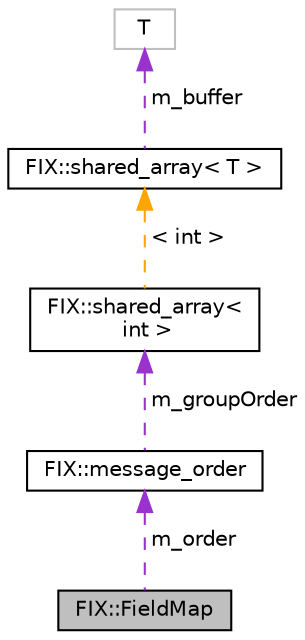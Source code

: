 digraph "FIX::FieldMap"
{
  edge [fontname="Helvetica",fontsize="10",labelfontname="Helvetica",labelfontsize="10"];
  node [fontname="Helvetica",fontsize="10",shape=record];
  Node5 [label="FIX::FieldMap",height=0.2,width=0.4,color="black", fillcolor="grey75", style="filled", fontcolor="black"];
  Node6 -> Node5 [dir="back",color="darkorchid3",fontsize="10",style="dashed",label=" m_order" ,fontname="Helvetica"];
  Node6 [label="FIX::message_order",height=0.2,width=0.4,color="black", fillcolor="white", style="filled",URL="$struct_f_i_x_1_1message__order.html",tooltip="Sorts fields in header, normal, or trailer order. "];
  Node7 -> Node6 [dir="back",color="darkorchid3",fontsize="10",style="dashed",label=" m_groupOrder" ,fontname="Helvetica"];
  Node7 [label="FIX::shared_array\<\l int \>",height=0.2,width=0.4,color="black", fillcolor="white", style="filled",URL="$class_f_i_x_1_1shared__array.html"];
  Node8 -> Node7 [dir="back",color="orange",fontsize="10",style="dashed",label=" \< int \>" ,fontname="Helvetica"];
  Node8 [label="FIX::shared_array\< T \>",height=0.2,width=0.4,color="black", fillcolor="white", style="filled",URL="$class_f_i_x_1_1shared__array.html",tooltip="Shared array with atomic reference count. "];
  Node9 -> Node8 [dir="back",color="darkorchid3",fontsize="10",style="dashed",label=" m_buffer" ,fontname="Helvetica"];
  Node9 [label="T",height=0.2,width=0.4,color="grey75", fillcolor="white", style="filled"];
}
